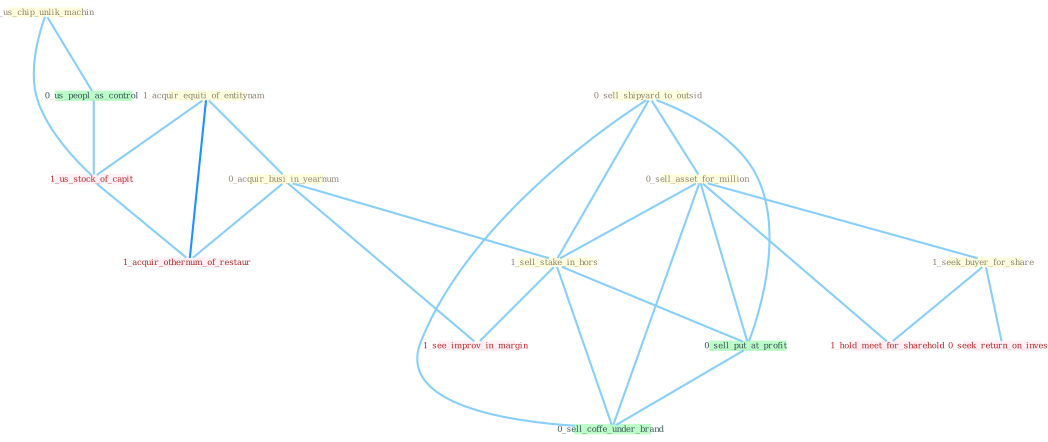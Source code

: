 Graph G{ 
    node
    [shape=polygon,style=filled,width=.5,height=.06,color="#BDFCC9",fixedsize=true,fontsize=4,
    fontcolor="#2f4f4f"];
    {node
    [color="#ffffe0", fontcolor="#8b7d6b"] "0_sell_shipyard_to_outsid " "1_acquir_equiti_of_entitynam " "0_sell_asset_for_million " "0_acquir_busi_in_yearnum " "0_us_chip_unlik_machin " "1_seek_buyer_for_share " "1_sell_stake_in_hors "}
{node [color="#fff0f5", fontcolor="#b22222"] "0_seek_return_on_invest " "1_us_stock_of_capit " "1_see_improv_in_margin " "1_hold_meet_for_sharehold " "1_acquir_othernum_of_restaur "}
edge [color="#B0E2FF"];

	"0_sell_shipyard_to_outsid " -- "0_sell_asset_for_million " [w="1", color="#87cefa" ];
	"0_sell_shipyard_to_outsid " -- "1_sell_stake_in_hors " [w="1", color="#87cefa" ];
	"0_sell_shipyard_to_outsid " -- "0_sell_put_at_profit " [w="1", color="#87cefa" ];
	"0_sell_shipyard_to_outsid " -- "0_sell_coffe_under_brand " [w="1", color="#87cefa" ];
	"1_acquir_equiti_of_entitynam " -- "0_acquir_busi_in_yearnum " [w="1", color="#87cefa" ];
	"1_acquir_equiti_of_entitynam " -- "1_us_stock_of_capit " [w="1", color="#87cefa" ];
	"1_acquir_equiti_of_entitynam " -- "1_acquir_othernum_of_restaur " [w="2", color="#1e90ff" , len=0.8];
	"0_sell_asset_for_million " -- "1_seek_buyer_for_share " [w="1", color="#87cefa" ];
	"0_sell_asset_for_million " -- "1_sell_stake_in_hors " [w="1", color="#87cefa" ];
	"0_sell_asset_for_million " -- "0_sell_put_at_profit " [w="1", color="#87cefa" ];
	"0_sell_asset_for_million " -- "0_sell_coffe_under_brand " [w="1", color="#87cefa" ];
	"0_sell_asset_for_million " -- "1_hold_meet_for_sharehold " [w="1", color="#87cefa" ];
	"0_acquir_busi_in_yearnum " -- "1_sell_stake_in_hors " [w="1", color="#87cefa" ];
	"0_acquir_busi_in_yearnum " -- "1_see_improv_in_margin " [w="1", color="#87cefa" ];
	"0_acquir_busi_in_yearnum " -- "1_acquir_othernum_of_restaur " [w="1", color="#87cefa" ];
	"0_us_chip_unlik_machin " -- "0_us_peopl_as_control " [w="1", color="#87cefa" ];
	"0_us_chip_unlik_machin " -- "1_us_stock_of_capit " [w="1", color="#87cefa" ];
	"1_seek_buyer_for_share " -- "0_seek_return_on_invest " [w="1", color="#87cefa" ];
	"1_seek_buyer_for_share " -- "1_hold_meet_for_sharehold " [w="1", color="#87cefa" ];
	"1_sell_stake_in_hors " -- "0_sell_put_at_profit " [w="1", color="#87cefa" ];
	"1_sell_stake_in_hors " -- "1_see_improv_in_margin " [w="1", color="#87cefa" ];
	"1_sell_stake_in_hors " -- "0_sell_coffe_under_brand " [w="1", color="#87cefa" ];
	"0_us_peopl_as_control " -- "1_us_stock_of_capit " [w="1", color="#87cefa" ];
	"0_sell_put_at_profit " -- "0_sell_coffe_under_brand " [w="1", color="#87cefa" ];
	"1_us_stock_of_capit " -- "1_acquir_othernum_of_restaur " [w="1", color="#87cefa" ];
}